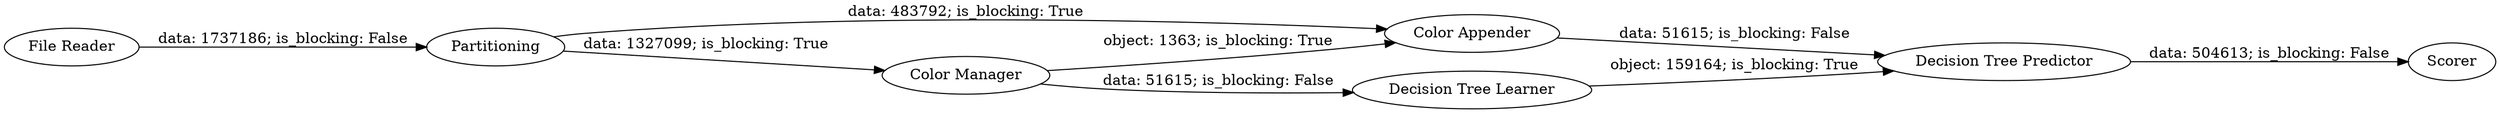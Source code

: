 digraph {
	"-3239092591211546600_6" [label="Color Appender"]
	"-3239092591211546600_4" [label="Decision Tree Learner"]
	"-3239092591211546600_1" [label="File Reader"]
	"-3239092591211546600_3" [label="Color Manager"]
	"-3239092591211546600_2" [label=Partitioning]
	"-3239092591211546600_5" [label="Decision Tree Predictor"]
	"-3239092591211546600_7" [label=Scorer]
	"-3239092591211546600_2" -> "-3239092591211546600_3" [label="data: 1327099; is_blocking: True"]
	"-3239092591211546600_6" -> "-3239092591211546600_5" [label="data: 51615; is_blocking: False"]
	"-3239092591211546600_3" -> "-3239092591211546600_6" [label="object: 1363; is_blocking: True"]
	"-3239092591211546600_4" -> "-3239092591211546600_5" [label="object: 159164; is_blocking: True"]
	"-3239092591211546600_1" -> "-3239092591211546600_2" [label="data: 1737186; is_blocking: False"]
	"-3239092591211546600_2" -> "-3239092591211546600_6" [label="data: 483792; is_blocking: True"]
	"-3239092591211546600_3" -> "-3239092591211546600_4" [label="data: 51615; is_blocking: False"]
	"-3239092591211546600_5" -> "-3239092591211546600_7" [label="data: 504613; is_blocking: False"]
	rankdir=LR
}
